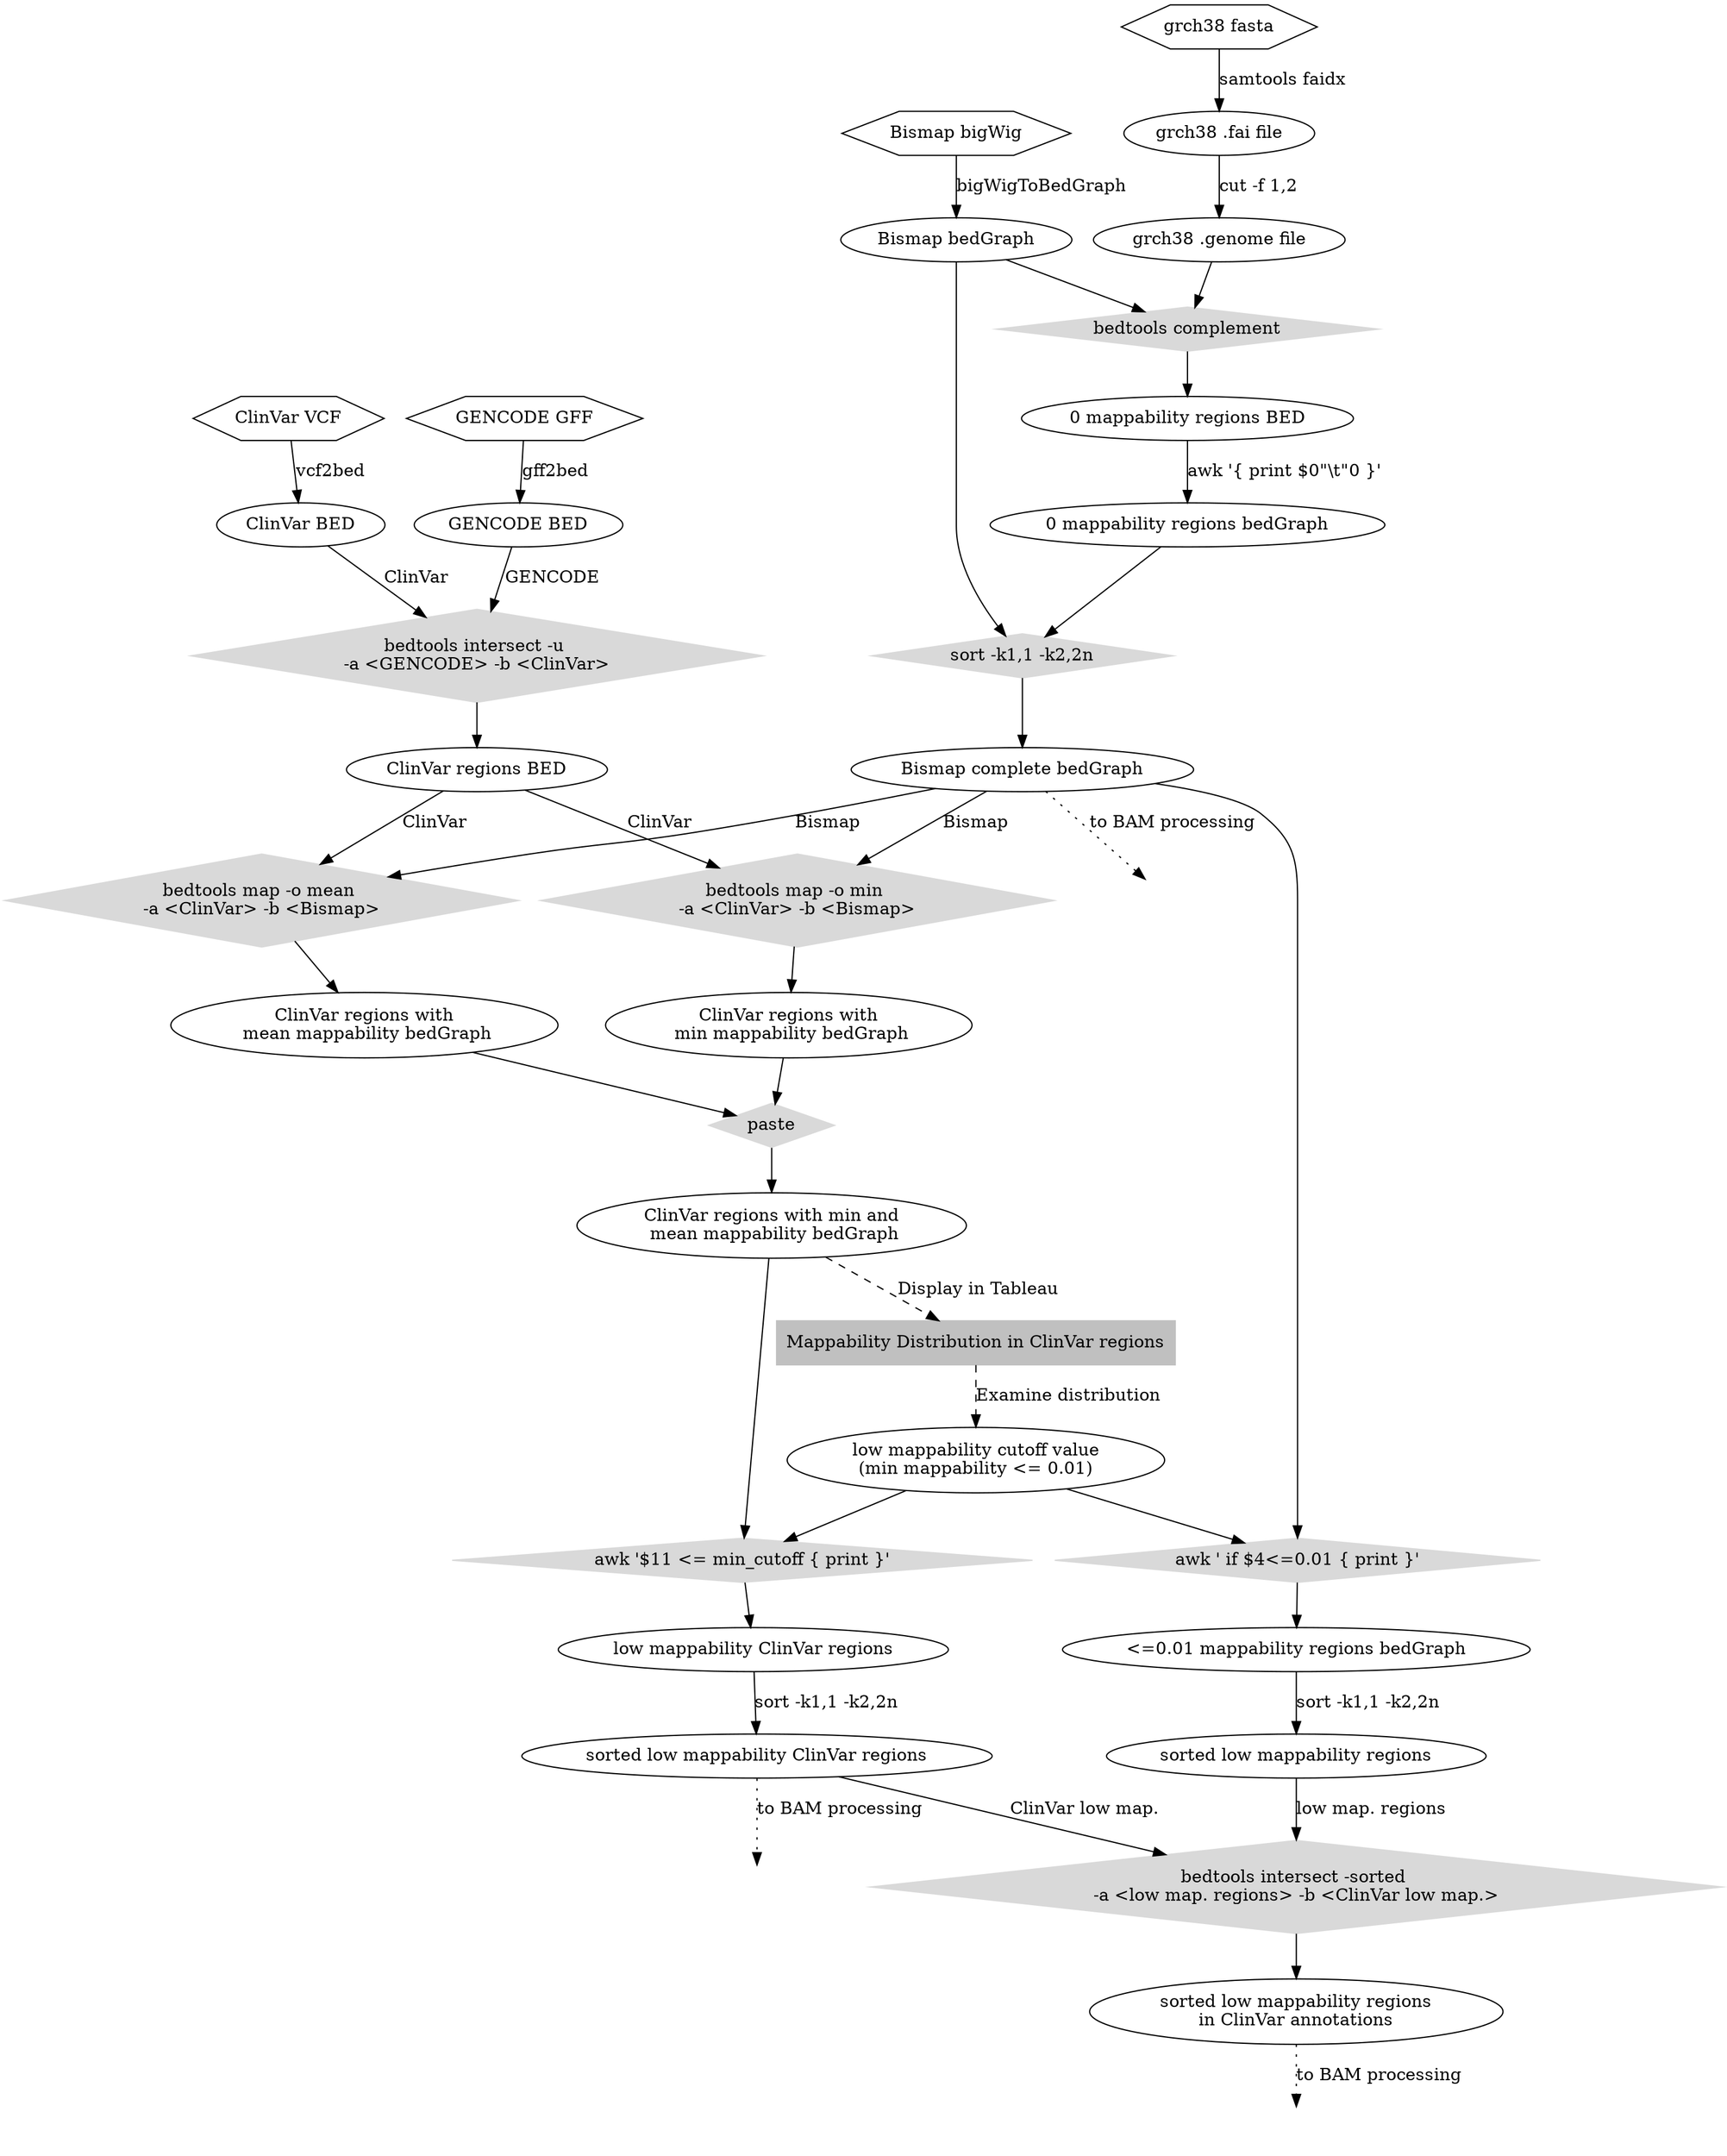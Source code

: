digraph workflow {


	"ClinVar VCF" [shape=hexagon];

	"grch38 fasta 2" [shape=hexagon, label="grch38 fasta"];

	"GENCODE GFF" [shape=hexagon];	

	"ClinVar VCF" -> "ClinVar BED" [label="vcf2bed"];
	"GENCODE GFF" -> "GENCODE BED" [label="gff2bed"];

	"bedtools intersect -u" -> "ClinVar regions BED";
	"bedtools intersect -u" [shape=diamond,  color=gray85, style=filled, label="bedtools intersect -u \n-a <GENCODE> -b <ClinVar>"];
	"GENCODE BED" -> "bedtools intersect -u" [label="GENCODE"]; 
	"ClinVar BED" -> "bedtools intersect -u" [label="ClinVar"]; 

	"Bismap bedGraph" -> "sort -k1,1 -k2,2n_again";

	"sort -k1,1 -k2,2n_again" -> "Bismap complete bedGraph"

	"Bismap complete bedGraph";

	"Bismap complete bedGraph" -> "BAM_PROC_1" [label="to BAM processing", style=dotted];

	"BAM_PROC_1" [style=invis];

	"sort -k1,1 -k2,2n_again" [shape=diamond,  color=gray85, style=filled, label="sort -k1,1 -k2,2n"];

	"0 mappability regions bedGraph" -> "sort -k1,1 -k2,2n_again";

	"Bismap bigWig" [shape=hexagon]; 
	"Bismap bigWig" -> "Bismap bedGraph" [label="bigWigToBedGraph"];

	"bedtools map -o min" [shape=diamond,  color=gray85, style=filled, label="bedtools map -o min \n-a <ClinVar> -b <Bismap>"];
	"ClinVar regions BED" -> "bedtools map -o min" [label="ClinVar"];
	"Bismap complete bedGraph" -> "bedtools map -o min" [label="Bismap"];

	"bedtools map -o mean" [shape=diamond,  color=gray85, style=filled, label="bedtools map -o mean \n-a <ClinVar> -b <Bismap>"];
	"ClinVar regions BED" -> "bedtools map -o mean" [label="ClinVar"];
	"Bismap complete bedGraph" -> "bedtools map -o mean" [label="Bismap"];

	"bedtools map -o min" -> "ClinVar regions with\n min mappability bedGraph";
	"bedtools map -o mean" -> "ClinVar regions with\n mean mappability bedGraph";

	"ClinVar regions with\n min mappability bedGraph" -> "paste";
	"paste" -> "ClinVar regions with min and\n mean mappability bedGraph";
	"ClinVar regions with\n mean mappability bedGraph" -> "paste";
	"paste" [shape=diamond,  color=gray85, style=filled];

	"ClinVar regions with min and\n mean mappability bedGraph" -> "Mappability Distribution in ClinVar regions" [style=dashed, label="Display in Tableau"];
	"Mappability Distribution in ClinVar regions" [shape=box, color=gray, style=filled];
	"Examine Data" [color=gray, style=invis];
	"Mappability Distribution in ClinVar regions" -> "low mappability cutoff value\n(min mappability <= 0.01)" [style=dashed, label="Examine distribution"];

	"awk '$11 <= min_cutoff { print }'" [shape=diamond,  color=gray85, style=filled];
	"low mappability cutoff value\n(min mappability <= 0.01)" -> "awk '$11 <= min_cutoff { print }'";
	"awk '$11 <= min_cutoff { print }'" -> "low mappability ClinVar regions";
	"ClinVar regions with min and\n mean mappability bedGraph" -> "awk '$11 <= min_cutoff { print }'";

	"low mappability ClinVar regions" -> "sorted low mappability ClinVar regions" [label="sort -k1,1 -k2,2n"];

	"sorted low mappability ClinVar regions";

	"sorted low mappability ClinVar regions" -> "BAM_PROC_2" [label="to BAM processing", style=dotted];

	"BAM_PROC_2" [style=invis];

	"bedtools complement" [shape=diamond,  color=gray85, style=filled];
	
	"Bismap bedGraph" -> "bedtools complement";

	"bedtools complement" -> "0 mappability regions BED";

	"grch38 fasta 2" -> "grch38 .fai file" [label="samtools faidx"];

	"grch38 .fai file" -> "grch38 .genome file" [label="cut -f 1,2"];

	"grch38 .genome file" -> "bedtools complement";

	"awk_again" [shape=diamond,  color=gray85, style=filled, label="awk ' if $4<=0.01 { print }'"];

	"Bismap complete bedGraph" -> "awk_again";

	"low mappability cutoff value\n(min mappability <= 0.01)" -> "awk_again";

	"awk_again" -> "<=0.01 mappability regions bedGraph";

	"0 mappability regions BED" -> "0 mappability regions bedGraph" [label="awk '{ print $0\"\\t\"0 }'"];

	"<=0.01 mappability regions bedGraph" -> "sorted low mappability regions" [label="sort -k1,1 -k2,2n"];

	"bedtools intersect -u_0" [label="bedtools intersect -sorted \n-a <low map. regions> -b <ClinVar low map.>", shape=diamond,  color=gray85, style=filled];

	"sorted low mappability regions" -> "bedtools intersect -u_0" [label="low map. regions"];

	"bedtools intersect -u_0" -> "sorted low mappability regions\nin ClinVar annotations";

	"sorted low mappability regions\nin ClinVar annotations";

	"sorted low mappability regions\nin ClinVar annotations" -> "BAM_PROC_3" [label="to BAM processing", style=dotted];

	"BAM_PROC_3" [style=invis];

	"sorted low mappability ClinVar regions" -> "bedtools intersect -u_0" [label="ClinVar low map."];

	
 }